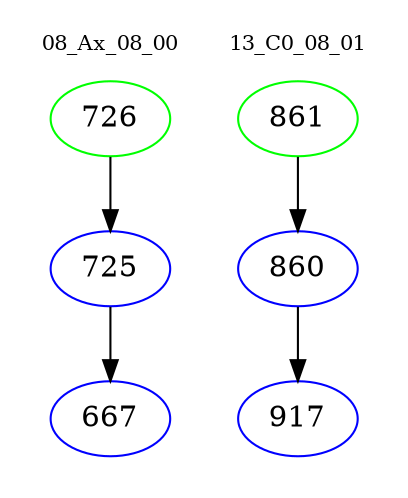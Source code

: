 digraph{
subgraph cluster_0 {
color = white
label = "08_Ax_08_00";
fontsize=10;
T0_726 [label="726", color="green"]
T0_726 -> T0_725 [color="black"]
T0_725 [label="725", color="blue"]
T0_725 -> T0_667 [color="black"]
T0_667 [label="667", color="blue"]
}
subgraph cluster_1 {
color = white
label = "13_C0_08_01";
fontsize=10;
T1_861 [label="861", color="green"]
T1_861 -> T1_860 [color="black"]
T1_860 [label="860", color="blue"]
T1_860 -> T1_917 [color="black"]
T1_917 [label="917", color="blue"]
}
}
